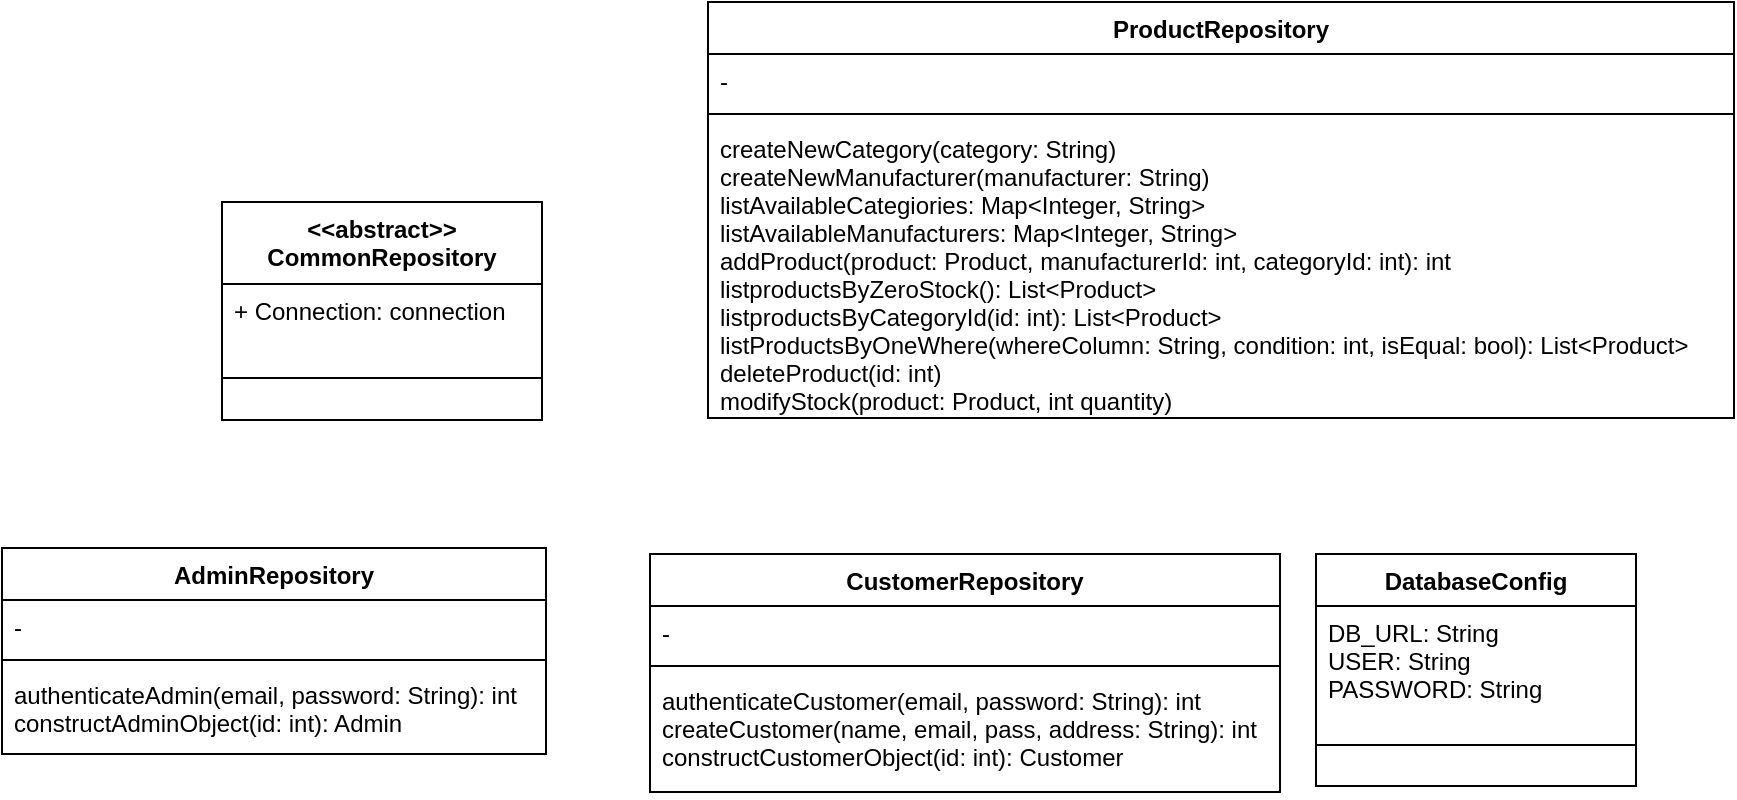 <mxfile version="16.5.6" type="github">
  <diagram id="Z9Faffj7i-ukGWr66sX4" name="Page-1">
    <mxGraphModel dx="1292" dy="657" grid="0" gridSize="10" guides="1" tooltips="1" connect="1" arrows="1" fold="1" page="1" pageScale="1" pageWidth="827" pageHeight="1169" math="0" shadow="0">
      <root>
        <mxCell id="0" />
        <mxCell id="1" parent="0" />
        <mxCell id="MF9ZLf0BZo5JY9_R4jr4-1" value="&lt;&lt;abstract&gt;&gt;&#xa;CommonRepository" style="swimlane;fontStyle=1;align=center;verticalAlign=top;childLayout=stackLayout;horizontal=1;startSize=41;horizontalStack=0;resizeParent=1;resizeParentMax=0;resizeLast=0;collapsible=1;marginBottom=0;" vertex="1" parent="1">
          <mxGeometry x="140" y="242" width="160" height="109" as="geometry" />
        </mxCell>
        <mxCell id="MF9ZLf0BZo5JY9_R4jr4-2" value="+ Connection: connection" style="text;strokeColor=none;fillColor=none;align=left;verticalAlign=top;spacingLeft=4;spacingRight=4;overflow=hidden;rotatable=0;points=[[0,0.5],[1,0.5]];portConstraint=eastwest;" vertex="1" parent="MF9ZLf0BZo5JY9_R4jr4-1">
          <mxGeometry y="41" width="160" height="26" as="geometry" />
        </mxCell>
        <mxCell id="MF9ZLf0BZo5JY9_R4jr4-3" value="" style="line;strokeWidth=1;fillColor=none;align=left;verticalAlign=middle;spacingTop=-1;spacingLeft=3;spacingRight=3;rotatable=0;labelPosition=right;points=[];portConstraint=eastwest;" vertex="1" parent="MF9ZLf0BZo5JY9_R4jr4-1">
          <mxGeometry y="67" width="160" height="42" as="geometry" />
        </mxCell>
        <mxCell id="MF9ZLf0BZo5JY9_R4jr4-24" value="CustomerRepository" style="swimlane;fontStyle=1;align=center;verticalAlign=top;childLayout=stackLayout;horizontal=1;startSize=26;horizontalStack=0;resizeParent=1;resizeParentMax=0;resizeLast=0;collapsible=1;marginBottom=0;" vertex="1" parent="1">
          <mxGeometry x="354" y="418" width="315" height="119" as="geometry" />
        </mxCell>
        <mxCell id="MF9ZLf0BZo5JY9_R4jr4-25" value="-" style="text;strokeColor=none;fillColor=none;align=left;verticalAlign=top;spacingLeft=4;spacingRight=4;overflow=hidden;rotatable=0;points=[[0,0.5],[1,0.5]];portConstraint=eastwest;" vertex="1" parent="MF9ZLf0BZo5JY9_R4jr4-24">
          <mxGeometry y="26" width="315" height="26" as="geometry" />
        </mxCell>
        <mxCell id="MF9ZLf0BZo5JY9_R4jr4-26" value="" style="line;strokeWidth=1;fillColor=none;align=left;verticalAlign=middle;spacingTop=-1;spacingLeft=3;spacingRight=3;rotatable=0;labelPosition=right;points=[];portConstraint=eastwest;" vertex="1" parent="MF9ZLf0BZo5JY9_R4jr4-24">
          <mxGeometry y="52" width="315" height="8" as="geometry" />
        </mxCell>
        <mxCell id="MF9ZLf0BZo5JY9_R4jr4-27" value="authenticateCustomer(email, password: String): int&#xa;createCustomer(name, email, pass, address: String): int&#xa;constructCustomerObject(id: int): Customer&#xa;" style="text;strokeColor=none;fillColor=none;align=left;verticalAlign=top;spacingLeft=4;spacingRight=4;overflow=hidden;rotatable=0;points=[[0,0.5],[1,0.5]];portConstraint=eastwest;" vertex="1" parent="MF9ZLf0BZo5JY9_R4jr4-24">
          <mxGeometry y="60" width="315" height="59" as="geometry" />
        </mxCell>
        <mxCell id="MF9ZLf0BZo5JY9_R4jr4-28" value="AdminRepository" style="swimlane;fontStyle=1;align=center;verticalAlign=top;childLayout=stackLayout;horizontal=1;startSize=26;horizontalStack=0;resizeParent=1;resizeParentMax=0;resizeLast=0;collapsible=1;marginBottom=0;" vertex="1" parent="1">
          <mxGeometry x="30" y="415" width="272" height="103" as="geometry" />
        </mxCell>
        <mxCell id="MF9ZLf0BZo5JY9_R4jr4-29" value="-" style="text;strokeColor=none;fillColor=none;align=left;verticalAlign=top;spacingLeft=4;spacingRight=4;overflow=hidden;rotatable=0;points=[[0,0.5],[1,0.5]];portConstraint=eastwest;" vertex="1" parent="MF9ZLf0BZo5JY9_R4jr4-28">
          <mxGeometry y="26" width="272" height="26" as="geometry" />
        </mxCell>
        <mxCell id="MF9ZLf0BZo5JY9_R4jr4-30" value="" style="line;strokeWidth=1;fillColor=none;align=left;verticalAlign=middle;spacingTop=-1;spacingLeft=3;spacingRight=3;rotatable=0;labelPosition=right;points=[];portConstraint=eastwest;" vertex="1" parent="MF9ZLf0BZo5JY9_R4jr4-28">
          <mxGeometry y="52" width="272" height="8" as="geometry" />
        </mxCell>
        <mxCell id="MF9ZLf0BZo5JY9_R4jr4-31" value="authenticateAdmin(email, password: String): int&#xa;constructAdminObject(id: int): Admin" style="text;strokeColor=none;fillColor=none;align=left;verticalAlign=top;spacingLeft=4;spacingRight=4;overflow=hidden;rotatable=0;points=[[0,0.5],[1,0.5]];portConstraint=eastwest;" vertex="1" parent="MF9ZLf0BZo5JY9_R4jr4-28">
          <mxGeometry y="60" width="272" height="43" as="geometry" />
        </mxCell>
        <mxCell id="MF9ZLf0BZo5JY9_R4jr4-33" value="DatabaseConfig" style="swimlane;fontStyle=1;align=center;verticalAlign=top;childLayout=stackLayout;horizontal=1;startSize=26;horizontalStack=0;resizeParent=1;resizeParentMax=0;resizeLast=0;collapsible=1;marginBottom=0;" vertex="1" parent="1">
          <mxGeometry x="687" y="418" width="160" height="116" as="geometry" />
        </mxCell>
        <mxCell id="MF9ZLf0BZo5JY9_R4jr4-34" value="DB_URL: String&#xa;USER: String&#xa;PASSWORD: String" style="text;strokeColor=none;fillColor=none;align=left;verticalAlign=top;spacingLeft=4;spacingRight=4;overflow=hidden;rotatable=0;points=[[0,0.5],[1,0.5]];portConstraint=eastwest;" vertex="1" parent="MF9ZLf0BZo5JY9_R4jr4-33">
          <mxGeometry y="26" width="160" height="49" as="geometry" />
        </mxCell>
        <mxCell id="MF9ZLf0BZo5JY9_R4jr4-35" value="" style="line;strokeWidth=1;fillColor=none;align=left;verticalAlign=middle;spacingTop=-1;spacingLeft=3;spacingRight=3;rotatable=0;labelPosition=right;points=[];portConstraint=eastwest;" vertex="1" parent="MF9ZLf0BZo5JY9_R4jr4-33">
          <mxGeometry y="75" width="160" height="41" as="geometry" />
        </mxCell>
        <mxCell id="MF9ZLf0BZo5JY9_R4jr4-37" value="ProductRepository" style="swimlane;fontStyle=1;align=center;verticalAlign=top;childLayout=stackLayout;horizontal=1;startSize=26;horizontalStack=0;resizeParent=1;resizeParentMax=0;resizeLast=0;collapsible=1;marginBottom=0;" vertex="1" parent="1">
          <mxGeometry x="383" y="142" width="513" height="208" as="geometry" />
        </mxCell>
        <mxCell id="MF9ZLf0BZo5JY9_R4jr4-38" value="-" style="text;strokeColor=none;fillColor=none;align=left;verticalAlign=top;spacingLeft=4;spacingRight=4;overflow=hidden;rotatable=0;points=[[0,0.5],[1,0.5]];portConstraint=eastwest;" vertex="1" parent="MF9ZLf0BZo5JY9_R4jr4-37">
          <mxGeometry y="26" width="513" height="26" as="geometry" />
        </mxCell>
        <mxCell id="MF9ZLf0BZo5JY9_R4jr4-39" value="" style="line;strokeWidth=1;fillColor=none;align=left;verticalAlign=middle;spacingTop=-1;spacingLeft=3;spacingRight=3;rotatable=0;labelPosition=right;points=[];portConstraint=eastwest;" vertex="1" parent="MF9ZLf0BZo5JY9_R4jr4-37">
          <mxGeometry y="52" width="513" height="8" as="geometry" />
        </mxCell>
        <mxCell id="MF9ZLf0BZo5JY9_R4jr4-40" value="createNewCategory(category: String)&#xa;createNewManufacturer(manufacturer: String)&#xa;listAvailableCategiories: Map&lt;Integer, String&gt;&#xa;listAvailableManufacturers: Map&lt;Integer, String&gt;&#xa;addProduct(product: Product, manufacturerId: int, categoryId: int): int&#xa;listproductsByZeroStock(): List&lt;Product&gt;&#xa;listproductsByCategoryId(id: int): List&lt;Product&gt;&#xa;listProductsByOneWhere(whereColumn: String, condition: int, isEqual: bool): List&lt;Product&gt;&#xa;deleteProduct(id: int)&#xa;modifyStock(product: Product, int quantity)&#xa;&#xa;" style="text;strokeColor=none;fillColor=none;align=left;verticalAlign=top;spacingLeft=4;spacingRight=4;overflow=hidden;rotatable=0;points=[[0,0.5],[1,0.5]];portConstraint=eastwest;" vertex="1" parent="MF9ZLf0BZo5JY9_R4jr4-37">
          <mxGeometry y="60" width="513" height="148" as="geometry" />
        </mxCell>
      </root>
    </mxGraphModel>
  </diagram>
</mxfile>

